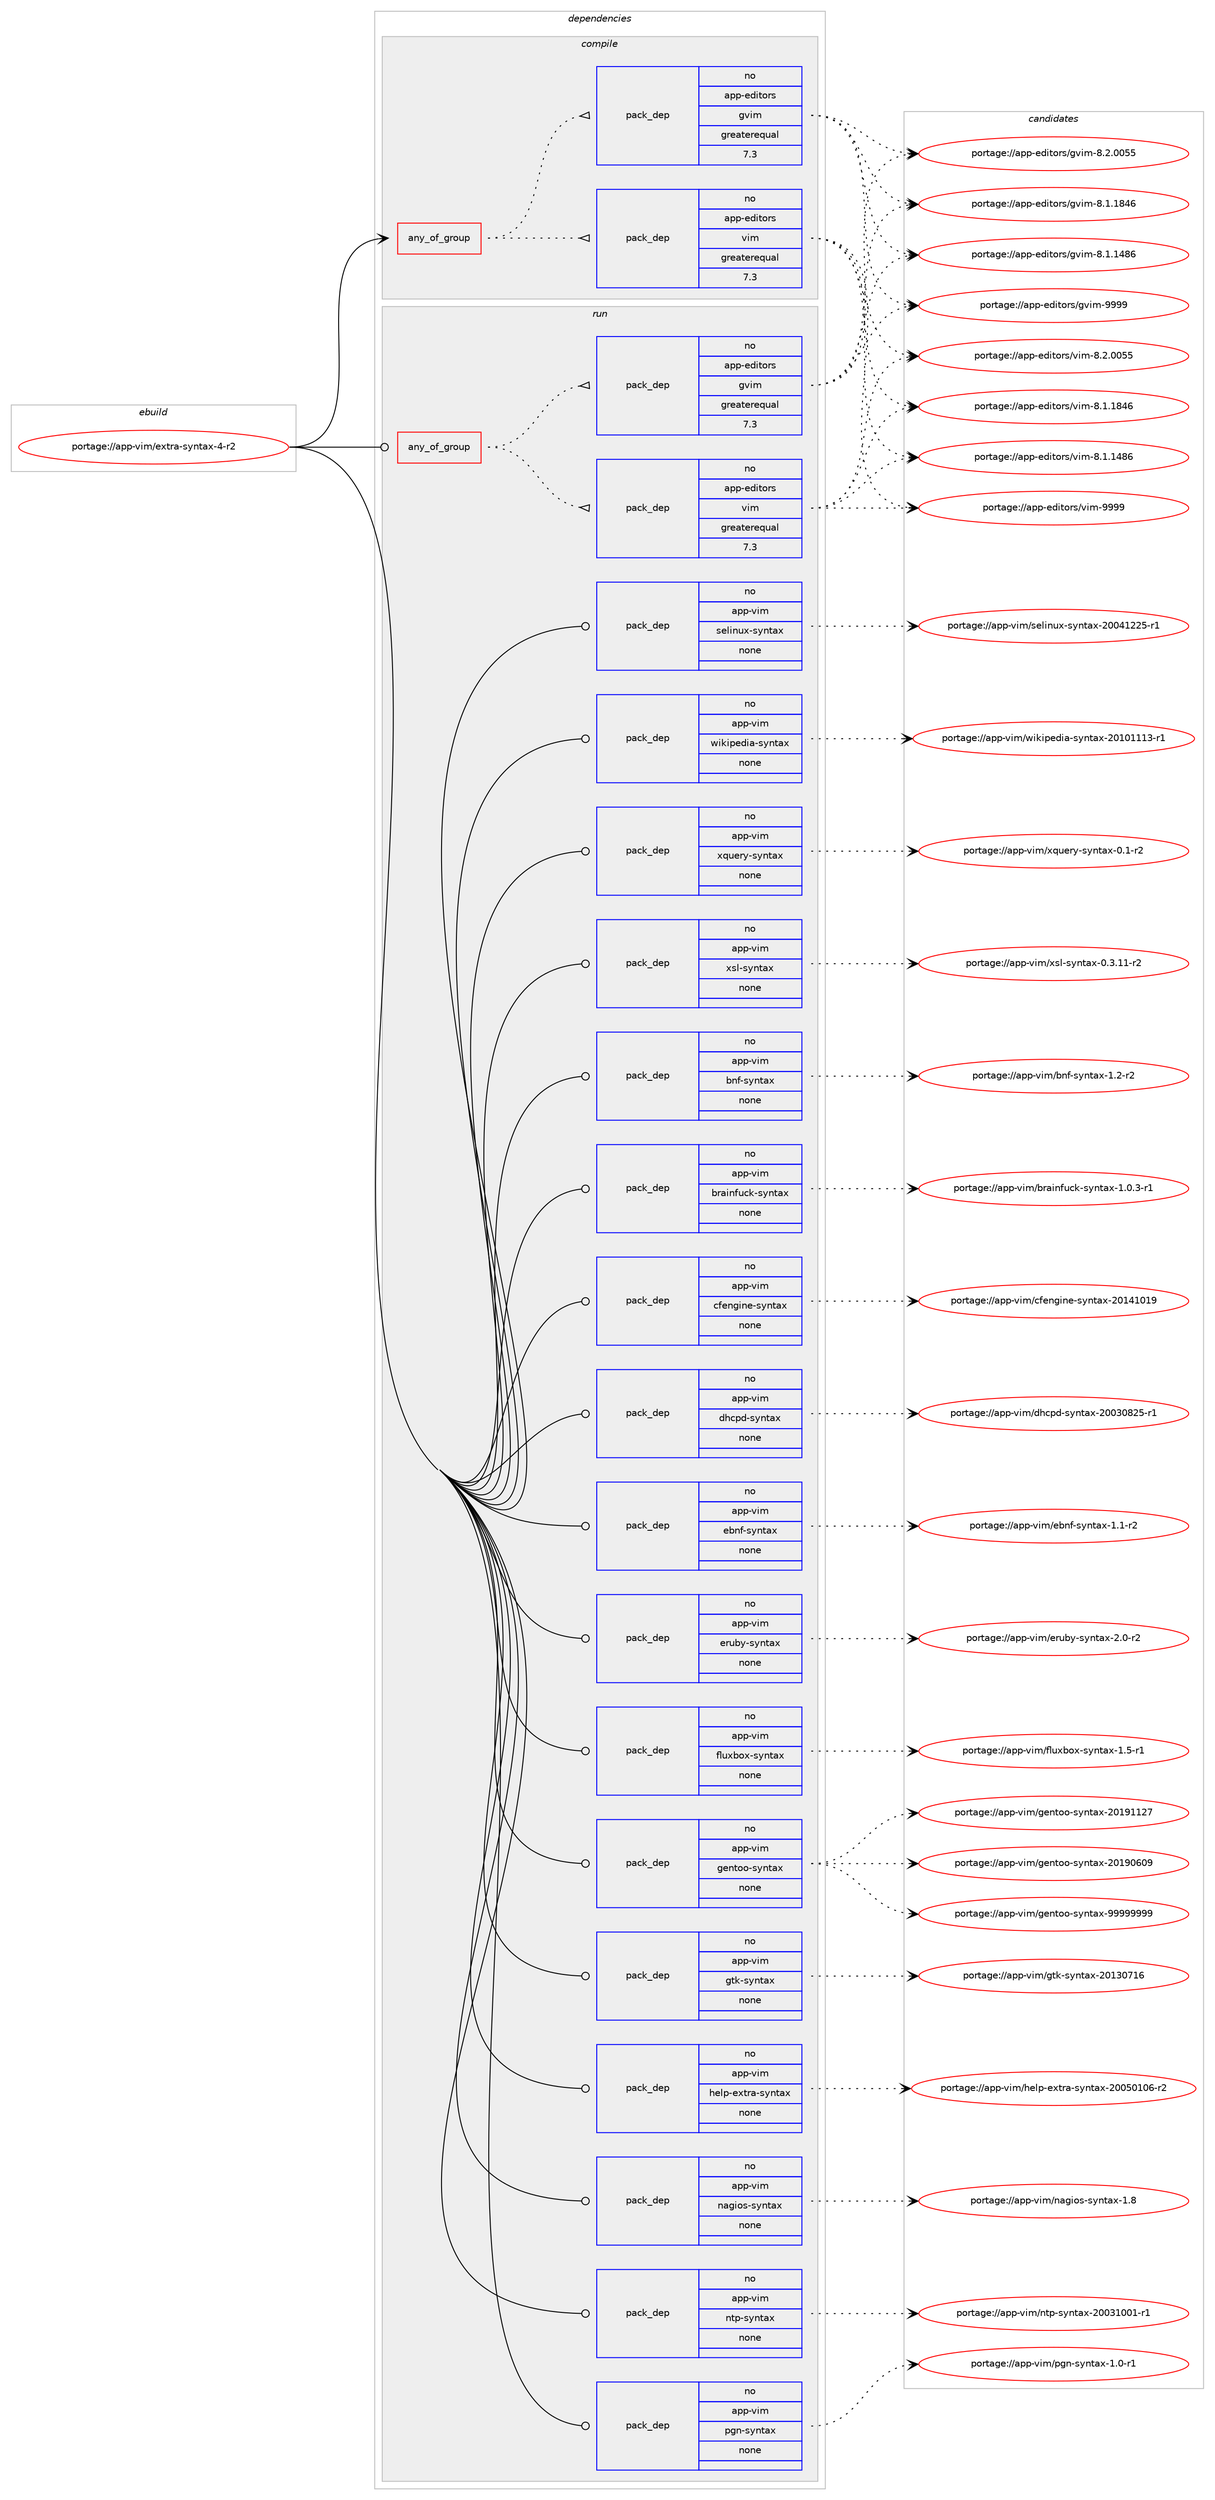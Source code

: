 digraph prolog {

# *************
# Graph options
# *************

newrank=true;
concentrate=true;
compound=true;
graph [rankdir=LR,fontname=Helvetica,fontsize=10,ranksep=1.5];#, ranksep=2.5, nodesep=0.2];
edge  [arrowhead=vee];
node  [fontname=Helvetica,fontsize=10];

# **********
# The ebuild
# **********

subgraph cluster_leftcol {
color=gray;
rank=same;
label=<<i>ebuild</i>>;
id [label="portage://app-vim/extra-syntax-4-r2", color=red, width=4, href="../app-vim/extra-syntax-4-r2.svg"];
}

# ****************
# The dependencies
# ****************

subgraph cluster_midcol {
color=gray;
label=<<i>dependencies</i>>;
subgraph cluster_compile {
fillcolor="#eeeeee";
style=filled;
label=<<i>compile</i>>;
subgraph any7468 {
dependency590073 [label=<<TABLE BORDER="0" CELLBORDER="1" CELLSPACING="0" CELLPADDING="4"><TR><TD CELLPADDING="10">any_of_group</TD></TR></TABLE>>, shape=none, color=red];subgraph pack443170 {
dependency590074 [label=<<TABLE BORDER="0" CELLBORDER="1" CELLSPACING="0" CELLPADDING="4" WIDTH="220"><TR><TD ROWSPAN="6" CELLPADDING="30">pack_dep</TD></TR><TR><TD WIDTH="110">no</TD></TR><TR><TD>app-editors</TD></TR><TR><TD>vim</TD></TR><TR><TD>greaterequal</TD></TR><TR><TD>7.3</TD></TR></TABLE>>, shape=none, color=blue];
}
dependency590073:e -> dependency590074:w [weight=20,style="dotted",arrowhead="oinv"];
subgraph pack443171 {
dependency590075 [label=<<TABLE BORDER="0" CELLBORDER="1" CELLSPACING="0" CELLPADDING="4" WIDTH="220"><TR><TD ROWSPAN="6" CELLPADDING="30">pack_dep</TD></TR><TR><TD WIDTH="110">no</TD></TR><TR><TD>app-editors</TD></TR><TR><TD>gvim</TD></TR><TR><TD>greaterequal</TD></TR><TR><TD>7.3</TD></TR></TABLE>>, shape=none, color=blue];
}
dependency590073:e -> dependency590075:w [weight=20,style="dotted",arrowhead="oinv"];
}
id:e -> dependency590073:w [weight=20,style="solid",arrowhead="vee"];
}
subgraph cluster_compileandrun {
fillcolor="#eeeeee";
style=filled;
label=<<i>compile and run</i>>;
}
subgraph cluster_run {
fillcolor="#eeeeee";
style=filled;
label=<<i>run</i>>;
subgraph any7469 {
dependency590076 [label=<<TABLE BORDER="0" CELLBORDER="1" CELLSPACING="0" CELLPADDING="4"><TR><TD CELLPADDING="10">any_of_group</TD></TR></TABLE>>, shape=none, color=red];subgraph pack443172 {
dependency590077 [label=<<TABLE BORDER="0" CELLBORDER="1" CELLSPACING="0" CELLPADDING="4" WIDTH="220"><TR><TD ROWSPAN="6" CELLPADDING="30">pack_dep</TD></TR><TR><TD WIDTH="110">no</TD></TR><TR><TD>app-editors</TD></TR><TR><TD>vim</TD></TR><TR><TD>greaterequal</TD></TR><TR><TD>7.3</TD></TR></TABLE>>, shape=none, color=blue];
}
dependency590076:e -> dependency590077:w [weight=20,style="dotted",arrowhead="oinv"];
subgraph pack443173 {
dependency590078 [label=<<TABLE BORDER="0" CELLBORDER="1" CELLSPACING="0" CELLPADDING="4" WIDTH="220"><TR><TD ROWSPAN="6" CELLPADDING="30">pack_dep</TD></TR><TR><TD WIDTH="110">no</TD></TR><TR><TD>app-editors</TD></TR><TR><TD>gvim</TD></TR><TR><TD>greaterequal</TD></TR><TR><TD>7.3</TD></TR></TABLE>>, shape=none, color=blue];
}
dependency590076:e -> dependency590078:w [weight=20,style="dotted",arrowhead="oinv"];
}
id:e -> dependency590076:w [weight=20,style="solid",arrowhead="odot"];
subgraph pack443174 {
dependency590079 [label=<<TABLE BORDER="0" CELLBORDER="1" CELLSPACING="0" CELLPADDING="4" WIDTH="220"><TR><TD ROWSPAN="6" CELLPADDING="30">pack_dep</TD></TR><TR><TD WIDTH="110">no</TD></TR><TR><TD>app-vim</TD></TR><TR><TD>bnf-syntax</TD></TR><TR><TD>none</TD></TR><TR><TD></TD></TR></TABLE>>, shape=none, color=blue];
}
id:e -> dependency590079:w [weight=20,style="solid",arrowhead="odot"];
subgraph pack443175 {
dependency590080 [label=<<TABLE BORDER="0" CELLBORDER="1" CELLSPACING="0" CELLPADDING="4" WIDTH="220"><TR><TD ROWSPAN="6" CELLPADDING="30">pack_dep</TD></TR><TR><TD WIDTH="110">no</TD></TR><TR><TD>app-vim</TD></TR><TR><TD>brainfuck-syntax</TD></TR><TR><TD>none</TD></TR><TR><TD></TD></TR></TABLE>>, shape=none, color=blue];
}
id:e -> dependency590080:w [weight=20,style="solid",arrowhead="odot"];
subgraph pack443176 {
dependency590081 [label=<<TABLE BORDER="0" CELLBORDER="1" CELLSPACING="0" CELLPADDING="4" WIDTH="220"><TR><TD ROWSPAN="6" CELLPADDING="30">pack_dep</TD></TR><TR><TD WIDTH="110">no</TD></TR><TR><TD>app-vim</TD></TR><TR><TD>cfengine-syntax</TD></TR><TR><TD>none</TD></TR><TR><TD></TD></TR></TABLE>>, shape=none, color=blue];
}
id:e -> dependency590081:w [weight=20,style="solid",arrowhead="odot"];
subgraph pack443177 {
dependency590082 [label=<<TABLE BORDER="0" CELLBORDER="1" CELLSPACING="0" CELLPADDING="4" WIDTH="220"><TR><TD ROWSPAN="6" CELLPADDING="30">pack_dep</TD></TR><TR><TD WIDTH="110">no</TD></TR><TR><TD>app-vim</TD></TR><TR><TD>dhcpd-syntax</TD></TR><TR><TD>none</TD></TR><TR><TD></TD></TR></TABLE>>, shape=none, color=blue];
}
id:e -> dependency590082:w [weight=20,style="solid",arrowhead="odot"];
subgraph pack443178 {
dependency590083 [label=<<TABLE BORDER="0" CELLBORDER="1" CELLSPACING="0" CELLPADDING="4" WIDTH="220"><TR><TD ROWSPAN="6" CELLPADDING="30">pack_dep</TD></TR><TR><TD WIDTH="110">no</TD></TR><TR><TD>app-vim</TD></TR><TR><TD>ebnf-syntax</TD></TR><TR><TD>none</TD></TR><TR><TD></TD></TR></TABLE>>, shape=none, color=blue];
}
id:e -> dependency590083:w [weight=20,style="solid",arrowhead="odot"];
subgraph pack443179 {
dependency590084 [label=<<TABLE BORDER="0" CELLBORDER="1" CELLSPACING="0" CELLPADDING="4" WIDTH="220"><TR><TD ROWSPAN="6" CELLPADDING="30">pack_dep</TD></TR><TR><TD WIDTH="110">no</TD></TR><TR><TD>app-vim</TD></TR><TR><TD>eruby-syntax</TD></TR><TR><TD>none</TD></TR><TR><TD></TD></TR></TABLE>>, shape=none, color=blue];
}
id:e -> dependency590084:w [weight=20,style="solid",arrowhead="odot"];
subgraph pack443180 {
dependency590085 [label=<<TABLE BORDER="0" CELLBORDER="1" CELLSPACING="0" CELLPADDING="4" WIDTH="220"><TR><TD ROWSPAN="6" CELLPADDING="30">pack_dep</TD></TR><TR><TD WIDTH="110">no</TD></TR><TR><TD>app-vim</TD></TR><TR><TD>fluxbox-syntax</TD></TR><TR><TD>none</TD></TR><TR><TD></TD></TR></TABLE>>, shape=none, color=blue];
}
id:e -> dependency590085:w [weight=20,style="solid",arrowhead="odot"];
subgraph pack443181 {
dependency590086 [label=<<TABLE BORDER="0" CELLBORDER="1" CELLSPACING="0" CELLPADDING="4" WIDTH="220"><TR><TD ROWSPAN="6" CELLPADDING="30">pack_dep</TD></TR><TR><TD WIDTH="110">no</TD></TR><TR><TD>app-vim</TD></TR><TR><TD>gentoo-syntax</TD></TR><TR><TD>none</TD></TR><TR><TD></TD></TR></TABLE>>, shape=none, color=blue];
}
id:e -> dependency590086:w [weight=20,style="solid",arrowhead="odot"];
subgraph pack443182 {
dependency590087 [label=<<TABLE BORDER="0" CELLBORDER="1" CELLSPACING="0" CELLPADDING="4" WIDTH="220"><TR><TD ROWSPAN="6" CELLPADDING="30">pack_dep</TD></TR><TR><TD WIDTH="110">no</TD></TR><TR><TD>app-vim</TD></TR><TR><TD>gtk-syntax</TD></TR><TR><TD>none</TD></TR><TR><TD></TD></TR></TABLE>>, shape=none, color=blue];
}
id:e -> dependency590087:w [weight=20,style="solid",arrowhead="odot"];
subgraph pack443183 {
dependency590088 [label=<<TABLE BORDER="0" CELLBORDER="1" CELLSPACING="0" CELLPADDING="4" WIDTH="220"><TR><TD ROWSPAN="6" CELLPADDING="30">pack_dep</TD></TR><TR><TD WIDTH="110">no</TD></TR><TR><TD>app-vim</TD></TR><TR><TD>help-extra-syntax</TD></TR><TR><TD>none</TD></TR><TR><TD></TD></TR></TABLE>>, shape=none, color=blue];
}
id:e -> dependency590088:w [weight=20,style="solid",arrowhead="odot"];
subgraph pack443184 {
dependency590089 [label=<<TABLE BORDER="0" CELLBORDER="1" CELLSPACING="0" CELLPADDING="4" WIDTH="220"><TR><TD ROWSPAN="6" CELLPADDING="30">pack_dep</TD></TR><TR><TD WIDTH="110">no</TD></TR><TR><TD>app-vim</TD></TR><TR><TD>nagios-syntax</TD></TR><TR><TD>none</TD></TR><TR><TD></TD></TR></TABLE>>, shape=none, color=blue];
}
id:e -> dependency590089:w [weight=20,style="solid",arrowhead="odot"];
subgraph pack443185 {
dependency590090 [label=<<TABLE BORDER="0" CELLBORDER="1" CELLSPACING="0" CELLPADDING="4" WIDTH="220"><TR><TD ROWSPAN="6" CELLPADDING="30">pack_dep</TD></TR><TR><TD WIDTH="110">no</TD></TR><TR><TD>app-vim</TD></TR><TR><TD>ntp-syntax</TD></TR><TR><TD>none</TD></TR><TR><TD></TD></TR></TABLE>>, shape=none, color=blue];
}
id:e -> dependency590090:w [weight=20,style="solid",arrowhead="odot"];
subgraph pack443186 {
dependency590091 [label=<<TABLE BORDER="0" CELLBORDER="1" CELLSPACING="0" CELLPADDING="4" WIDTH="220"><TR><TD ROWSPAN="6" CELLPADDING="30">pack_dep</TD></TR><TR><TD WIDTH="110">no</TD></TR><TR><TD>app-vim</TD></TR><TR><TD>pgn-syntax</TD></TR><TR><TD>none</TD></TR><TR><TD></TD></TR></TABLE>>, shape=none, color=blue];
}
id:e -> dependency590091:w [weight=20,style="solid",arrowhead="odot"];
subgraph pack443187 {
dependency590092 [label=<<TABLE BORDER="0" CELLBORDER="1" CELLSPACING="0" CELLPADDING="4" WIDTH="220"><TR><TD ROWSPAN="6" CELLPADDING="30">pack_dep</TD></TR><TR><TD WIDTH="110">no</TD></TR><TR><TD>app-vim</TD></TR><TR><TD>selinux-syntax</TD></TR><TR><TD>none</TD></TR><TR><TD></TD></TR></TABLE>>, shape=none, color=blue];
}
id:e -> dependency590092:w [weight=20,style="solid",arrowhead="odot"];
subgraph pack443188 {
dependency590093 [label=<<TABLE BORDER="0" CELLBORDER="1" CELLSPACING="0" CELLPADDING="4" WIDTH="220"><TR><TD ROWSPAN="6" CELLPADDING="30">pack_dep</TD></TR><TR><TD WIDTH="110">no</TD></TR><TR><TD>app-vim</TD></TR><TR><TD>wikipedia-syntax</TD></TR><TR><TD>none</TD></TR><TR><TD></TD></TR></TABLE>>, shape=none, color=blue];
}
id:e -> dependency590093:w [weight=20,style="solid",arrowhead="odot"];
subgraph pack443189 {
dependency590094 [label=<<TABLE BORDER="0" CELLBORDER="1" CELLSPACING="0" CELLPADDING="4" WIDTH="220"><TR><TD ROWSPAN="6" CELLPADDING="30">pack_dep</TD></TR><TR><TD WIDTH="110">no</TD></TR><TR><TD>app-vim</TD></TR><TR><TD>xquery-syntax</TD></TR><TR><TD>none</TD></TR><TR><TD></TD></TR></TABLE>>, shape=none, color=blue];
}
id:e -> dependency590094:w [weight=20,style="solid",arrowhead="odot"];
subgraph pack443190 {
dependency590095 [label=<<TABLE BORDER="0" CELLBORDER="1" CELLSPACING="0" CELLPADDING="4" WIDTH="220"><TR><TD ROWSPAN="6" CELLPADDING="30">pack_dep</TD></TR><TR><TD WIDTH="110">no</TD></TR><TR><TD>app-vim</TD></TR><TR><TD>xsl-syntax</TD></TR><TR><TD>none</TD></TR><TR><TD></TD></TR></TABLE>>, shape=none, color=blue];
}
id:e -> dependency590095:w [weight=20,style="solid",arrowhead="odot"];
}
}

# **************
# The candidates
# **************

subgraph cluster_choices {
rank=same;
color=gray;
label=<<i>candidates</i>>;

subgraph choice443170 {
color=black;
nodesep=1;
choice9711211245101100105116111114115471181051094557575757 [label="portage://app-editors/vim-9999", color=red, width=4,href="../app-editors/vim-9999.svg"];
choice971121124510110010511611111411547118105109455646504648485353 [label="portage://app-editors/vim-8.2.0055", color=red, width=4,href="../app-editors/vim-8.2.0055.svg"];
choice971121124510110010511611111411547118105109455646494649565254 [label="portage://app-editors/vim-8.1.1846", color=red, width=4,href="../app-editors/vim-8.1.1846.svg"];
choice971121124510110010511611111411547118105109455646494649525654 [label="portage://app-editors/vim-8.1.1486", color=red, width=4,href="../app-editors/vim-8.1.1486.svg"];
dependency590074:e -> choice9711211245101100105116111114115471181051094557575757:w [style=dotted,weight="100"];
dependency590074:e -> choice971121124510110010511611111411547118105109455646504648485353:w [style=dotted,weight="100"];
dependency590074:e -> choice971121124510110010511611111411547118105109455646494649565254:w [style=dotted,weight="100"];
dependency590074:e -> choice971121124510110010511611111411547118105109455646494649525654:w [style=dotted,weight="100"];
}
subgraph choice443171 {
color=black;
nodesep=1;
choice9711211245101100105116111114115471031181051094557575757 [label="portage://app-editors/gvim-9999", color=red, width=4,href="../app-editors/gvim-9999.svg"];
choice971121124510110010511611111411547103118105109455646504648485353 [label="portage://app-editors/gvim-8.2.0055", color=red, width=4,href="../app-editors/gvim-8.2.0055.svg"];
choice971121124510110010511611111411547103118105109455646494649565254 [label="portage://app-editors/gvim-8.1.1846", color=red, width=4,href="../app-editors/gvim-8.1.1846.svg"];
choice971121124510110010511611111411547103118105109455646494649525654 [label="portage://app-editors/gvim-8.1.1486", color=red, width=4,href="../app-editors/gvim-8.1.1486.svg"];
dependency590075:e -> choice9711211245101100105116111114115471031181051094557575757:w [style=dotted,weight="100"];
dependency590075:e -> choice971121124510110010511611111411547103118105109455646504648485353:w [style=dotted,weight="100"];
dependency590075:e -> choice971121124510110010511611111411547103118105109455646494649565254:w [style=dotted,weight="100"];
dependency590075:e -> choice971121124510110010511611111411547103118105109455646494649525654:w [style=dotted,weight="100"];
}
subgraph choice443172 {
color=black;
nodesep=1;
choice9711211245101100105116111114115471181051094557575757 [label="portage://app-editors/vim-9999", color=red, width=4,href="../app-editors/vim-9999.svg"];
choice971121124510110010511611111411547118105109455646504648485353 [label="portage://app-editors/vim-8.2.0055", color=red, width=4,href="../app-editors/vim-8.2.0055.svg"];
choice971121124510110010511611111411547118105109455646494649565254 [label="portage://app-editors/vim-8.1.1846", color=red, width=4,href="../app-editors/vim-8.1.1846.svg"];
choice971121124510110010511611111411547118105109455646494649525654 [label="portage://app-editors/vim-8.1.1486", color=red, width=4,href="../app-editors/vim-8.1.1486.svg"];
dependency590077:e -> choice9711211245101100105116111114115471181051094557575757:w [style=dotted,weight="100"];
dependency590077:e -> choice971121124510110010511611111411547118105109455646504648485353:w [style=dotted,weight="100"];
dependency590077:e -> choice971121124510110010511611111411547118105109455646494649565254:w [style=dotted,weight="100"];
dependency590077:e -> choice971121124510110010511611111411547118105109455646494649525654:w [style=dotted,weight="100"];
}
subgraph choice443173 {
color=black;
nodesep=1;
choice9711211245101100105116111114115471031181051094557575757 [label="portage://app-editors/gvim-9999", color=red, width=4,href="../app-editors/gvim-9999.svg"];
choice971121124510110010511611111411547103118105109455646504648485353 [label="portage://app-editors/gvim-8.2.0055", color=red, width=4,href="../app-editors/gvim-8.2.0055.svg"];
choice971121124510110010511611111411547103118105109455646494649565254 [label="portage://app-editors/gvim-8.1.1846", color=red, width=4,href="../app-editors/gvim-8.1.1846.svg"];
choice971121124510110010511611111411547103118105109455646494649525654 [label="portage://app-editors/gvim-8.1.1486", color=red, width=4,href="../app-editors/gvim-8.1.1486.svg"];
dependency590078:e -> choice9711211245101100105116111114115471031181051094557575757:w [style=dotted,weight="100"];
dependency590078:e -> choice971121124510110010511611111411547103118105109455646504648485353:w [style=dotted,weight="100"];
dependency590078:e -> choice971121124510110010511611111411547103118105109455646494649565254:w [style=dotted,weight="100"];
dependency590078:e -> choice971121124510110010511611111411547103118105109455646494649525654:w [style=dotted,weight="100"];
}
subgraph choice443174 {
color=black;
nodesep=1;
choice971121124511810510947981101024511512111011697120454946504511450 [label="portage://app-vim/bnf-syntax-1.2-r2", color=red, width=4,href="../app-vim/bnf-syntax-1.2-r2.svg"];
dependency590079:e -> choice971121124511810510947981101024511512111011697120454946504511450:w [style=dotted,weight="100"];
}
subgraph choice443175 {
color=black;
nodesep=1;
choice97112112451181051094798114971051101021179910745115121110116971204549464846514511449 [label="portage://app-vim/brainfuck-syntax-1.0.3-r1", color=red, width=4,href="../app-vim/brainfuck-syntax-1.0.3-r1.svg"];
dependency590080:e -> choice97112112451181051094798114971051101021179910745115121110116971204549464846514511449:w [style=dotted,weight="100"];
}
subgraph choice443176 {
color=black;
nodesep=1;
choice971121124511810510947991021011101031051101014511512111011697120455048495249484957 [label="portage://app-vim/cfengine-syntax-20141019", color=red, width=4,href="../app-vim/cfengine-syntax-20141019.svg"];
dependency590081:e -> choice971121124511810510947991021011101031051101014511512111011697120455048495249484957:w [style=dotted,weight="100"];
}
subgraph choice443177 {
color=black;
nodesep=1;
choice9711211245118105109471001049911210045115121110116971204550484851485650534511449 [label="portage://app-vim/dhcpd-syntax-20030825-r1", color=red, width=4,href="../app-vim/dhcpd-syntax-20030825-r1.svg"];
dependency590082:e -> choice9711211245118105109471001049911210045115121110116971204550484851485650534511449:w [style=dotted,weight="100"];
}
subgraph choice443178 {
color=black;
nodesep=1;
choice971121124511810510947101981101024511512111011697120454946494511450 [label="portage://app-vim/ebnf-syntax-1.1-r2", color=red, width=4,href="../app-vim/ebnf-syntax-1.1-r2.svg"];
dependency590083:e -> choice971121124511810510947101981101024511512111011697120454946494511450:w [style=dotted,weight="100"];
}
subgraph choice443179 {
color=black;
nodesep=1;
choice971121124511810510947101114117981214511512111011697120455046484511450 [label="portage://app-vim/eruby-syntax-2.0-r2", color=red, width=4,href="../app-vim/eruby-syntax-2.0-r2.svg"];
dependency590084:e -> choice971121124511810510947101114117981214511512111011697120455046484511450:w [style=dotted,weight="100"];
}
subgraph choice443180 {
color=black;
nodesep=1;
choice971121124511810510947102108117120981111204511512111011697120454946534511449 [label="portage://app-vim/fluxbox-syntax-1.5-r1", color=red, width=4,href="../app-vim/fluxbox-syntax-1.5-r1.svg"];
dependency590085:e -> choice971121124511810510947102108117120981111204511512111011697120454946534511449:w [style=dotted,weight="100"];
}
subgraph choice443181 {
color=black;
nodesep=1;
choice9711211245118105109471031011101161111114511512111011697120455757575757575757 [label="portage://app-vim/gentoo-syntax-99999999", color=red, width=4,href="../app-vim/gentoo-syntax-99999999.svg"];
choice9711211245118105109471031011101161111114511512111011697120455048495749495055 [label="portage://app-vim/gentoo-syntax-20191127", color=red, width=4,href="../app-vim/gentoo-syntax-20191127.svg"];
choice9711211245118105109471031011101161111114511512111011697120455048495748544857 [label="portage://app-vim/gentoo-syntax-20190609", color=red, width=4,href="../app-vim/gentoo-syntax-20190609.svg"];
dependency590086:e -> choice9711211245118105109471031011101161111114511512111011697120455757575757575757:w [style=dotted,weight="100"];
dependency590086:e -> choice9711211245118105109471031011101161111114511512111011697120455048495749495055:w [style=dotted,weight="100"];
dependency590086:e -> choice9711211245118105109471031011101161111114511512111011697120455048495748544857:w [style=dotted,weight="100"];
}
subgraph choice443182 {
color=black;
nodesep=1;
choice9711211245118105109471031161074511512111011697120455048495148554954 [label="portage://app-vim/gtk-syntax-20130716", color=red, width=4,href="../app-vim/gtk-syntax-20130716.svg"];
dependency590087:e -> choice9711211245118105109471031161074511512111011697120455048495148554954:w [style=dotted,weight="100"];
}
subgraph choice443183 {
color=black;
nodesep=1;
choice971121124511810510947104101108112451011201161149745115121110116971204550484853484948544511450 [label="portage://app-vim/help-extra-syntax-20050106-r2", color=red, width=4,href="../app-vim/help-extra-syntax-20050106-r2.svg"];
dependency590088:e -> choice971121124511810510947104101108112451011201161149745115121110116971204550484853484948544511450:w [style=dotted,weight="100"];
}
subgraph choice443184 {
color=black;
nodesep=1;
choice97112112451181051094711097103105111115451151211101169712045494656 [label="portage://app-vim/nagios-syntax-1.8", color=red, width=4,href="../app-vim/nagios-syntax-1.8.svg"];
dependency590089:e -> choice97112112451181051094711097103105111115451151211101169712045494656:w [style=dotted,weight="100"];
}
subgraph choice443185 {
color=black;
nodesep=1;
choice97112112451181051094711011611245115121110116971204550484851494848494511449 [label="portage://app-vim/ntp-syntax-20031001-r1", color=red, width=4,href="../app-vim/ntp-syntax-20031001-r1.svg"];
dependency590090:e -> choice97112112451181051094711011611245115121110116971204550484851494848494511449:w [style=dotted,weight="100"];
}
subgraph choice443186 {
color=black;
nodesep=1;
choice9711211245118105109471121031104511512111011697120454946484511449 [label="portage://app-vim/pgn-syntax-1.0-r1", color=red, width=4,href="../app-vim/pgn-syntax-1.0-r1.svg"];
dependency590091:e -> choice9711211245118105109471121031104511512111011697120454946484511449:w [style=dotted,weight="100"];
}
subgraph choice443187 {
color=black;
nodesep=1;
choice97112112451181051094711510110810511011712045115121110116971204550484852495050534511449 [label="portage://app-vim/selinux-syntax-20041225-r1", color=red, width=4,href="../app-vim/selinux-syntax-20041225-r1.svg"];
dependency590092:e -> choice97112112451181051094711510110810511011712045115121110116971204550484852495050534511449:w [style=dotted,weight="100"];
}
subgraph choice443188 {
color=black;
nodesep=1;
choice9711211245118105109471191051071051121011001059745115121110116971204550484948494949514511449 [label="portage://app-vim/wikipedia-syntax-20101113-r1", color=red, width=4,href="../app-vim/wikipedia-syntax-20101113-r1.svg"];
dependency590093:e -> choice9711211245118105109471191051071051121011001059745115121110116971204550484948494949514511449:w [style=dotted,weight="100"];
}
subgraph choice443189 {
color=black;
nodesep=1;
choice9711211245118105109471201131171011141214511512111011697120454846494511450 [label="portage://app-vim/xquery-syntax-0.1-r2", color=red, width=4,href="../app-vim/xquery-syntax-0.1-r2.svg"];
dependency590094:e -> choice9711211245118105109471201131171011141214511512111011697120454846494511450:w [style=dotted,weight="100"];
}
subgraph choice443190 {
color=black;
nodesep=1;
choice9711211245118105109471201151084511512111011697120454846514649494511450 [label="portage://app-vim/xsl-syntax-0.3.11-r2", color=red, width=4,href="../app-vim/xsl-syntax-0.3.11-r2.svg"];
dependency590095:e -> choice9711211245118105109471201151084511512111011697120454846514649494511450:w [style=dotted,weight="100"];
}
}

}
